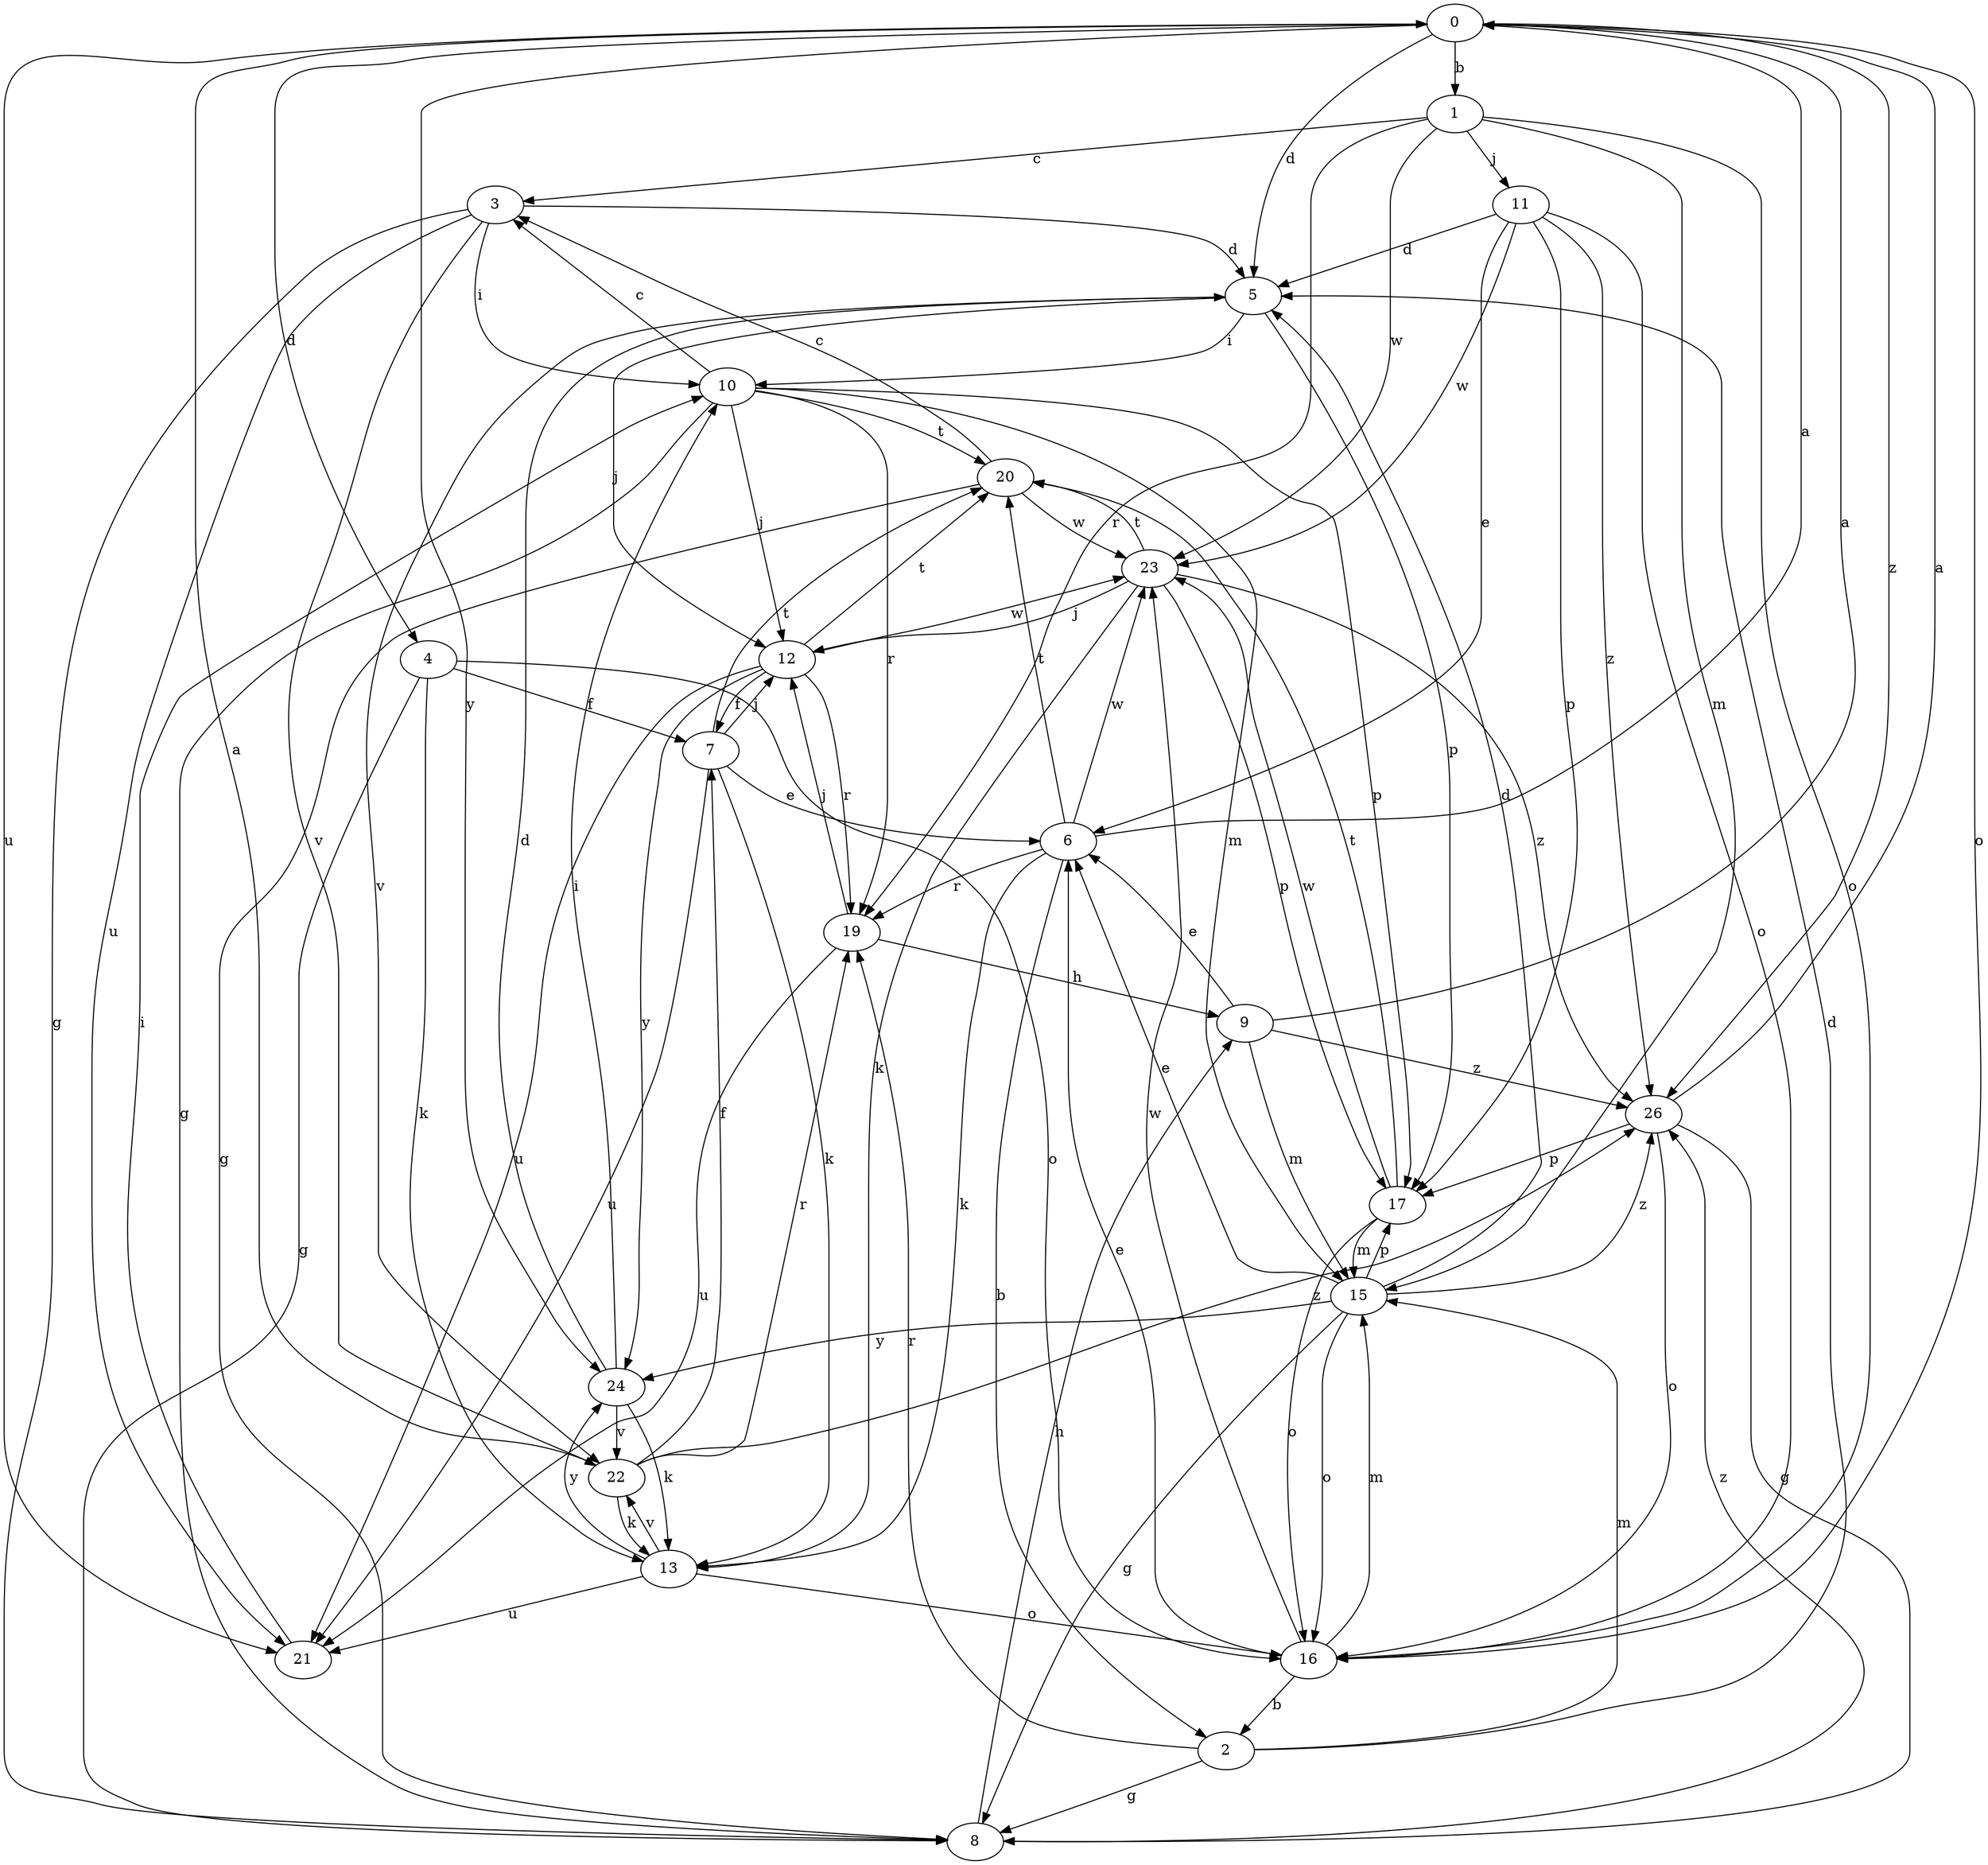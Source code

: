 strict digraph  {
0;
1;
2;
3;
4;
5;
6;
7;
8;
9;
10;
11;
12;
13;
15;
16;
17;
19;
20;
21;
22;
23;
24;
26;
0 -> 1  [label=b];
0 -> 4  [label=d];
0 -> 5  [label=d];
0 -> 16  [label=o];
0 -> 21  [label=u];
0 -> 24  [label=y];
0 -> 26  [label=z];
1 -> 3  [label=c];
1 -> 11  [label=j];
1 -> 15  [label=m];
1 -> 16  [label=o];
1 -> 19  [label=r];
1 -> 23  [label=w];
2 -> 5  [label=d];
2 -> 8  [label=g];
2 -> 15  [label=m];
2 -> 19  [label=r];
3 -> 5  [label=d];
3 -> 8  [label=g];
3 -> 10  [label=i];
3 -> 21  [label=u];
3 -> 22  [label=v];
4 -> 7  [label=f];
4 -> 8  [label=g];
4 -> 13  [label=k];
4 -> 16  [label=o];
5 -> 10  [label=i];
5 -> 12  [label=j];
5 -> 17  [label=p];
5 -> 22  [label=v];
6 -> 0  [label=a];
6 -> 2  [label=b];
6 -> 13  [label=k];
6 -> 19  [label=r];
6 -> 20  [label=t];
6 -> 23  [label=w];
7 -> 6  [label=e];
7 -> 12  [label=j];
7 -> 13  [label=k];
7 -> 20  [label=t];
7 -> 21  [label=u];
8 -> 9  [label=h];
8 -> 26  [label=z];
9 -> 0  [label=a];
9 -> 6  [label=e];
9 -> 15  [label=m];
9 -> 26  [label=z];
10 -> 3  [label=c];
10 -> 8  [label=g];
10 -> 12  [label=j];
10 -> 15  [label=m];
10 -> 17  [label=p];
10 -> 19  [label=r];
10 -> 20  [label=t];
11 -> 5  [label=d];
11 -> 6  [label=e];
11 -> 16  [label=o];
11 -> 17  [label=p];
11 -> 23  [label=w];
11 -> 26  [label=z];
12 -> 7  [label=f];
12 -> 19  [label=r];
12 -> 20  [label=t];
12 -> 21  [label=u];
12 -> 23  [label=w];
12 -> 24  [label=y];
13 -> 16  [label=o];
13 -> 21  [label=u];
13 -> 22  [label=v];
13 -> 24  [label=y];
15 -> 5  [label=d];
15 -> 6  [label=e];
15 -> 8  [label=g];
15 -> 16  [label=o];
15 -> 17  [label=p];
15 -> 24  [label=y];
15 -> 26  [label=z];
16 -> 2  [label=b];
16 -> 6  [label=e];
16 -> 15  [label=m];
16 -> 23  [label=w];
17 -> 15  [label=m];
17 -> 16  [label=o];
17 -> 20  [label=t];
17 -> 23  [label=w];
19 -> 9  [label=h];
19 -> 12  [label=j];
19 -> 21  [label=u];
20 -> 3  [label=c];
20 -> 8  [label=g];
20 -> 23  [label=w];
21 -> 10  [label=i];
22 -> 0  [label=a];
22 -> 7  [label=f];
22 -> 13  [label=k];
22 -> 19  [label=r];
22 -> 26  [label=z];
23 -> 12  [label=j];
23 -> 13  [label=k];
23 -> 17  [label=p];
23 -> 20  [label=t];
23 -> 26  [label=z];
24 -> 5  [label=d];
24 -> 10  [label=i];
24 -> 13  [label=k];
24 -> 22  [label=v];
26 -> 0  [label=a];
26 -> 8  [label=g];
26 -> 16  [label=o];
26 -> 17  [label=p];
}
